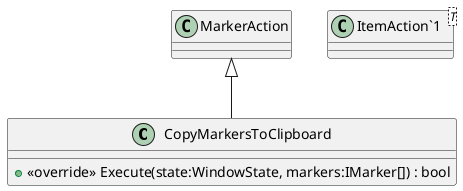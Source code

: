 @startuml
class CopyMarkersToClipboard {
    + <<override>> Execute(state:WindowState, markers:IMarker[]) : bool
}
class "ItemAction`1"<T> {
}
MarkerAction <|-- CopyMarkersToClipboard
@enduml
